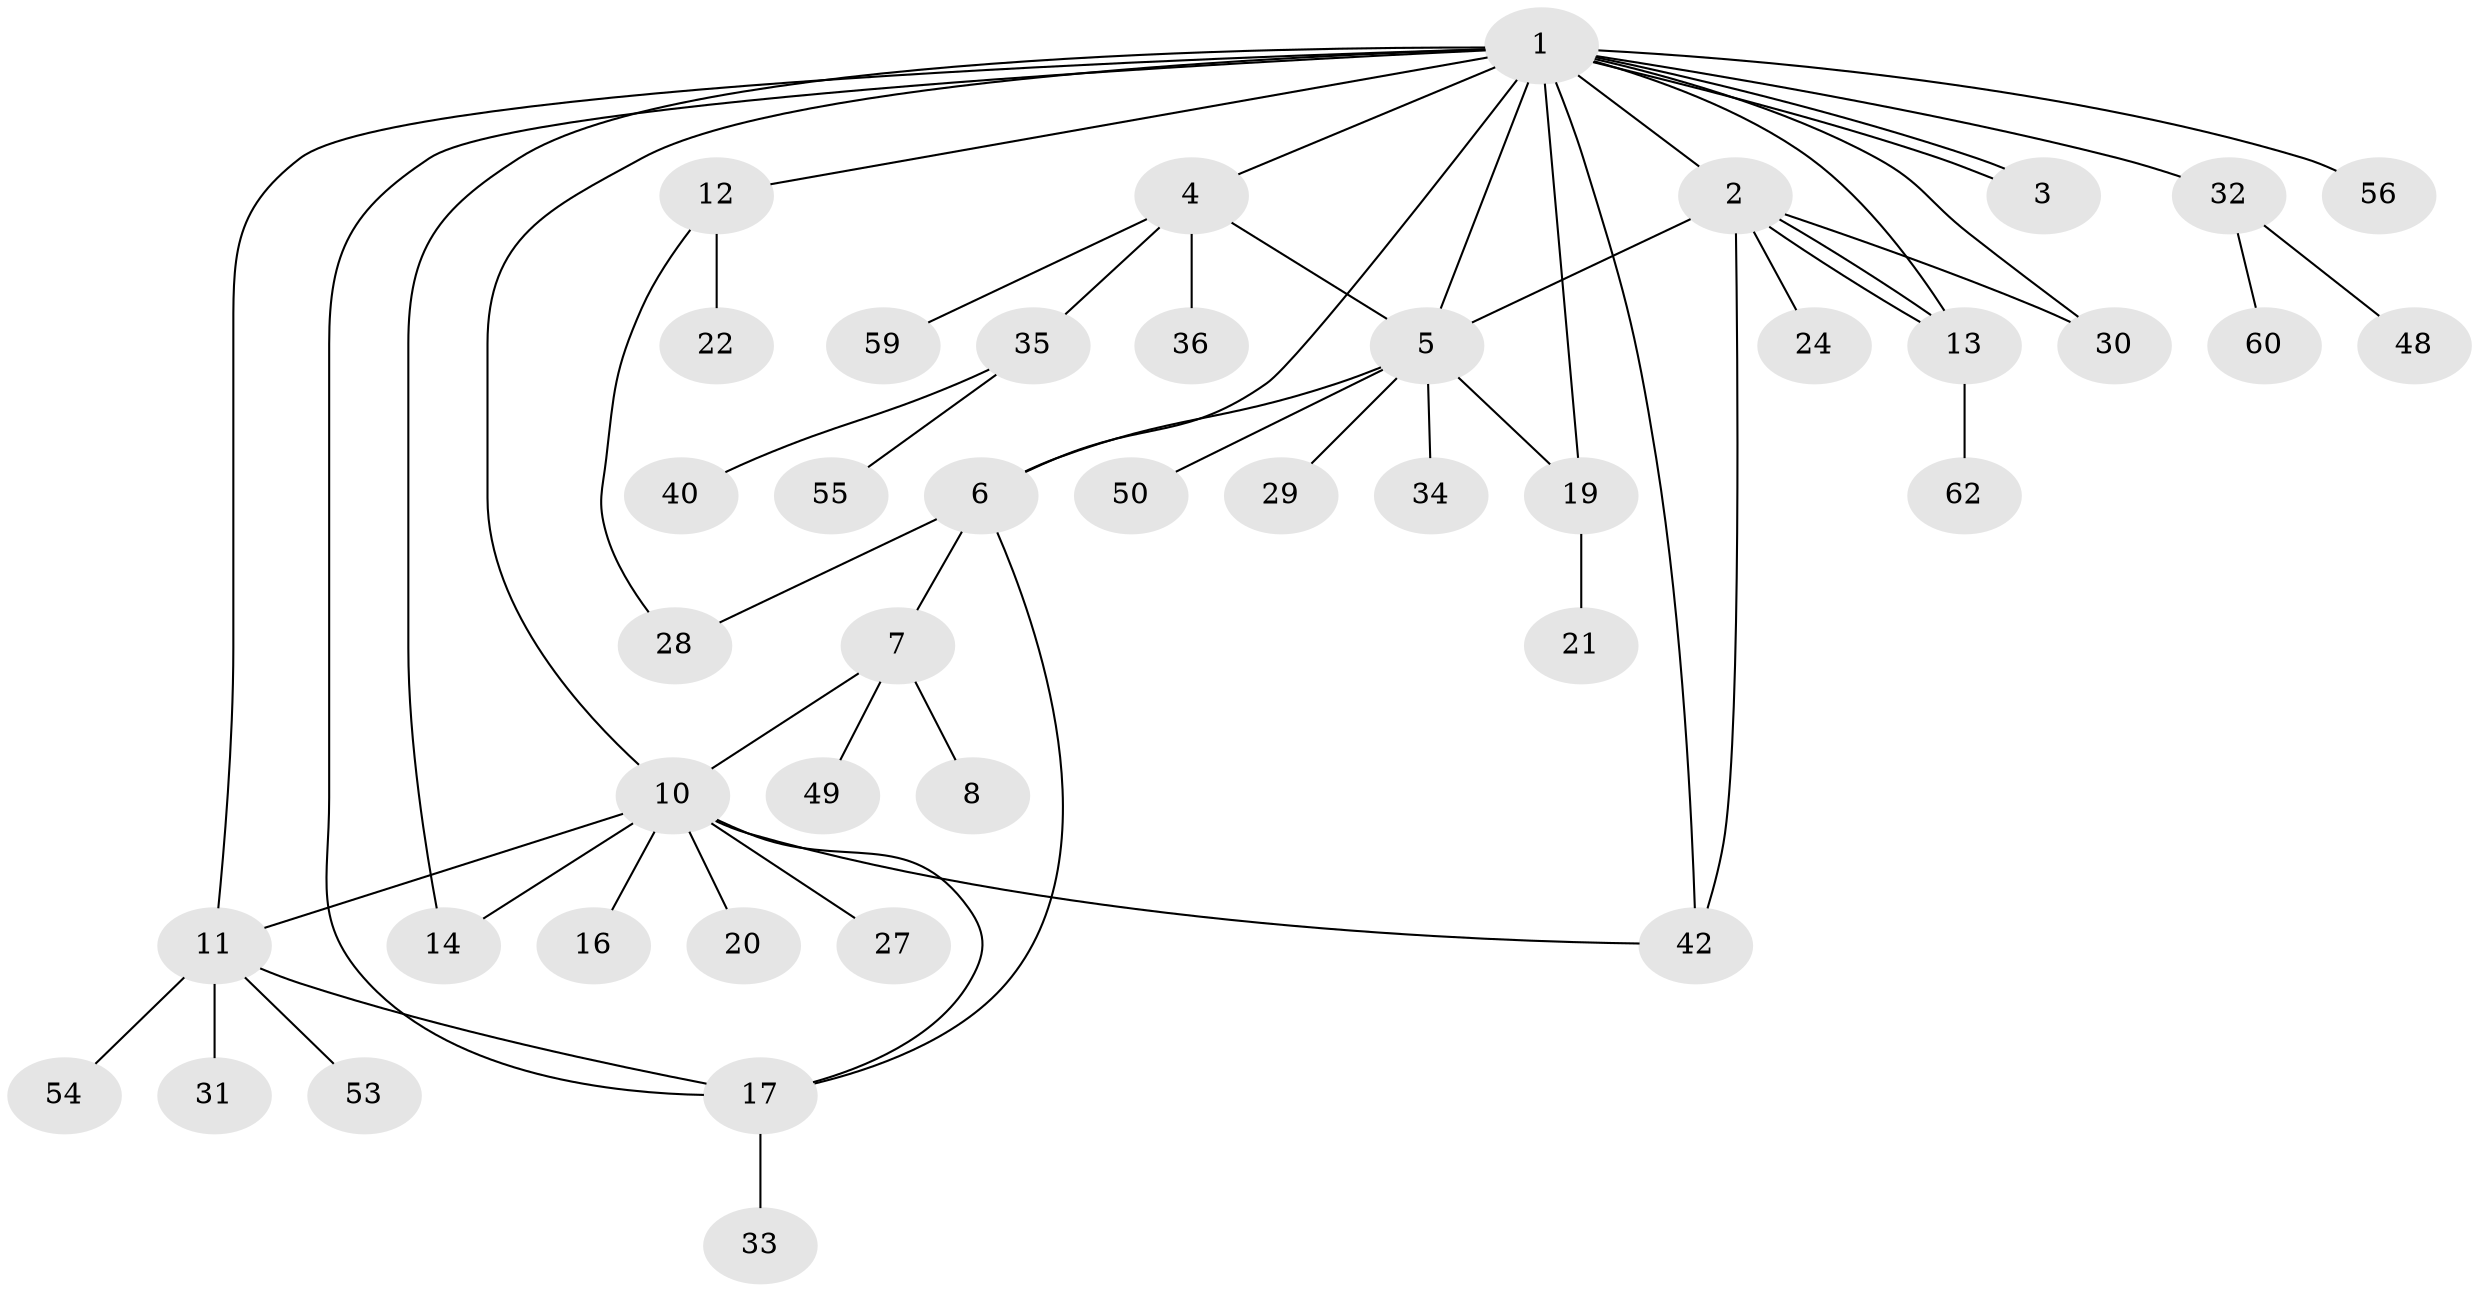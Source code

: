 // original degree distribution, {15: 0.016129032258064516, 8: 0.016129032258064516, 2: 0.14516129032258066, 6: 0.08064516129032258, 5: 0.08064516129032258, 3: 0.06451612903225806, 4: 0.08064516129032258, 1: 0.5161290322580645}
// Generated by graph-tools (version 1.1) at 2025/11/02/27/25 16:11:09]
// undirected, 42 vertices, 58 edges
graph export_dot {
graph [start="1"]
  node [color=gray90,style=filled];
  1 [super="+9"];
  2 [super="+47"];
  3;
  4 [super="+52"];
  5 [super="+15"];
  6 [super="+45"];
  7 [super="+25"];
  8 [super="+58"];
  10 [super="+18"];
  11 [super="+39"];
  12 [super="+57"];
  13 [super="+41"];
  14 [super="+43"];
  16;
  17 [super="+23"];
  19 [super="+26"];
  20 [super="+51"];
  21;
  22;
  24;
  27;
  28;
  29 [super="+37"];
  30;
  31;
  32 [super="+46"];
  33 [super="+44"];
  34;
  35;
  36 [super="+38"];
  40;
  42 [super="+61"];
  48;
  49;
  50;
  53;
  54;
  55;
  56;
  59;
  60;
  62;
  1 -- 2;
  1 -- 3;
  1 -- 3;
  1 -- 4;
  1 -- 5 [weight=2];
  1 -- 6;
  1 -- 10;
  1 -- 11;
  1 -- 12;
  1 -- 17;
  1 -- 32;
  1 -- 42;
  1 -- 56;
  1 -- 19;
  1 -- 30;
  1 -- 14;
  1 -- 13 [weight=2];
  2 -- 5;
  2 -- 13;
  2 -- 13;
  2 -- 24;
  2 -- 30;
  2 -- 42;
  4 -- 35;
  4 -- 36;
  4 -- 59;
  4 -- 5;
  5 -- 19;
  5 -- 34;
  5 -- 50;
  5 -- 6;
  5 -- 29;
  6 -- 7;
  6 -- 17;
  6 -- 28;
  7 -- 8;
  7 -- 49;
  7 -- 10;
  10 -- 14;
  10 -- 16;
  10 -- 20;
  10 -- 11;
  10 -- 17;
  10 -- 42;
  10 -- 27;
  11 -- 31;
  11 -- 53;
  11 -- 54;
  11 -- 17;
  12 -- 22;
  12 -- 28;
  13 -- 62;
  17 -- 33;
  19 -- 21;
  32 -- 48;
  32 -- 60;
  35 -- 40;
  35 -- 55;
}
